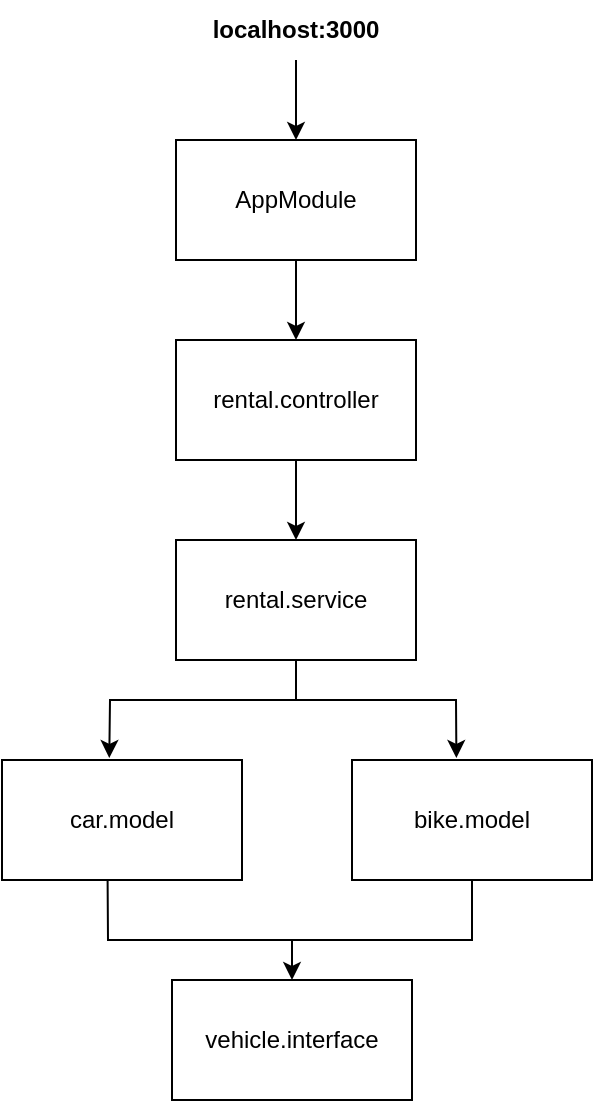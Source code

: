 <mxfile version="21.3.2" type="device">
  <diagram name="Page-1" id="jGU1oLOlpTaHm6FRcaB2">
    <mxGraphModel dx="1050" dy="581" grid="1" gridSize="10" guides="1" tooltips="1" connect="1" arrows="1" fold="1" page="1" pageScale="1" pageWidth="850" pageHeight="1100" math="0" shadow="0">
      <root>
        <mxCell id="0" />
        <mxCell id="1" parent="0" />
        <mxCell id="ZHOyQUik_aSdYhFszNrT-1" value="&lt;b&gt;localhost:3000&lt;/b&gt;" style="text;html=1;strokeColor=none;fillColor=none;align=center;verticalAlign=middle;whiteSpace=wrap;rounded=0;" vertex="1" parent="1">
          <mxGeometry x="395" y="70" width="60" height="30" as="geometry" />
        </mxCell>
        <mxCell id="ZHOyQUik_aSdYhFszNrT-2" value="AppModule" style="rounded=0;whiteSpace=wrap;html=1;" vertex="1" parent="1">
          <mxGeometry x="365" y="140" width="120" height="60" as="geometry" />
        </mxCell>
        <mxCell id="ZHOyQUik_aSdYhFszNrT-4" value="rental.controller" style="rounded=0;whiteSpace=wrap;html=1;" vertex="1" parent="1">
          <mxGeometry x="365" y="240" width="120" height="60" as="geometry" />
        </mxCell>
        <mxCell id="ZHOyQUik_aSdYhFszNrT-7" value="rental.service" style="rounded=0;whiteSpace=wrap;html=1;" vertex="1" parent="1">
          <mxGeometry x="365" y="340" width="120" height="60" as="geometry" />
        </mxCell>
        <mxCell id="ZHOyQUik_aSdYhFszNrT-8" value="car.model" style="rounded=0;whiteSpace=wrap;html=1;" vertex="1" parent="1">
          <mxGeometry x="278" y="450" width="120" height="60" as="geometry" />
        </mxCell>
        <mxCell id="ZHOyQUik_aSdYhFszNrT-9" value="bike.model" style="rounded=0;whiteSpace=wrap;html=1;" vertex="1" parent="1">
          <mxGeometry x="453" y="450" width="120" height="60" as="geometry" />
        </mxCell>
        <mxCell id="ZHOyQUik_aSdYhFszNrT-10" value="vehicle.interface" style="rounded=0;whiteSpace=wrap;html=1;" vertex="1" parent="1">
          <mxGeometry x="363" y="560" width="120" height="60" as="geometry" />
        </mxCell>
        <mxCell id="ZHOyQUik_aSdYhFszNrT-11" value="" style="endArrow=classic;html=1;rounded=0;exitX=0.5;exitY=1;exitDx=0;exitDy=0;entryX=0.5;entryY=0;entryDx=0;entryDy=0;" edge="1" parent="1" source="ZHOyQUik_aSdYhFszNrT-1" target="ZHOyQUik_aSdYhFszNrT-2">
          <mxGeometry width="50" height="50" relative="1" as="geometry">
            <mxPoint x="550" y="150" as="sourcePoint" />
            <mxPoint x="600" y="100" as="targetPoint" />
          </mxGeometry>
        </mxCell>
        <mxCell id="ZHOyQUik_aSdYhFszNrT-12" value="" style="endArrow=classic;html=1;rounded=0;exitX=0.5;exitY=1;exitDx=0;exitDy=0;entryX=0.5;entryY=0;entryDx=0;entryDy=0;" edge="1" parent="1" source="ZHOyQUik_aSdYhFszNrT-2" target="ZHOyQUik_aSdYhFszNrT-4">
          <mxGeometry width="50" height="50" relative="1" as="geometry">
            <mxPoint x="550" y="250" as="sourcePoint" />
            <mxPoint x="600" y="200" as="targetPoint" />
          </mxGeometry>
        </mxCell>
        <mxCell id="ZHOyQUik_aSdYhFszNrT-13" value="" style="endArrow=classic;html=1;rounded=0;exitX=0.5;exitY=1;exitDx=0;exitDy=0;entryX=0.5;entryY=0;entryDx=0;entryDy=0;" edge="1" parent="1" source="ZHOyQUik_aSdYhFszNrT-4" target="ZHOyQUik_aSdYhFszNrT-7">
          <mxGeometry width="50" height="50" relative="1" as="geometry">
            <mxPoint x="540" y="360" as="sourcePoint" />
            <mxPoint x="590" y="310" as="targetPoint" />
          </mxGeometry>
        </mxCell>
        <mxCell id="ZHOyQUik_aSdYhFszNrT-14" value="" style="endArrow=classic;html=1;rounded=0;exitX=0.5;exitY=1;exitDx=0;exitDy=0;entryX=0.447;entryY=-0.017;entryDx=0;entryDy=0;entryPerimeter=0;" edge="1" parent="1" source="ZHOyQUik_aSdYhFszNrT-7" target="ZHOyQUik_aSdYhFszNrT-8">
          <mxGeometry width="50" height="50" relative="1" as="geometry">
            <mxPoint x="520" y="430" as="sourcePoint" />
            <mxPoint x="570" y="380" as="targetPoint" />
            <Array as="points">
              <mxPoint x="425" y="420" />
              <mxPoint x="332" y="420" />
            </Array>
          </mxGeometry>
        </mxCell>
        <mxCell id="ZHOyQUik_aSdYhFszNrT-15" value="" style="endArrow=classic;html=1;rounded=0;entryX=0.435;entryY=-0.017;entryDx=0;entryDy=0;entryPerimeter=0;" edge="1" parent="1" target="ZHOyQUik_aSdYhFszNrT-9">
          <mxGeometry width="50" height="50" relative="1" as="geometry">
            <mxPoint x="420" y="420" as="sourcePoint" />
            <mxPoint x="640" y="390" as="targetPoint" />
            <Array as="points">
              <mxPoint x="505" y="420" />
            </Array>
          </mxGeometry>
        </mxCell>
        <mxCell id="ZHOyQUik_aSdYhFszNrT-16" value="" style="endArrow=classic;html=1;rounded=0;exitX=0.5;exitY=1;exitDx=0;exitDy=0;entryX=0.5;entryY=0;entryDx=0;entryDy=0;" edge="1" parent="1" source="ZHOyQUik_aSdYhFszNrT-9" target="ZHOyQUik_aSdYhFszNrT-10">
          <mxGeometry width="50" height="50" relative="1" as="geometry">
            <mxPoint x="540" y="600" as="sourcePoint" />
            <mxPoint x="590" y="550" as="targetPoint" />
            <Array as="points">
              <mxPoint x="513" y="540" />
              <mxPoint x="423" y="540" />
            </Array>
          </mxGeometry>
        </mxCell>
        <mxCell id="ZHOyQUik_aSdYhFszNrT-17" value="" style="endArrow=none;html=1;rounded=0;entryX=0.44;entryY=0.997;entryDx=0;entryDy=0;entryPerimeter=0;" edge="1" parent="1" target="ZHOyQUik_aSdYhFszNrT-8">
          <mxGeometry width="50" height="50" relative="1" as="geometry">
            <mxPoint x="430" y="540" as="sourcePoint" />
            <mxPoint x="310" y="550" as="targetPoint" />
            <Array as="points">
              <mxPoint x="331" y="540" />
            </Array>
          </mxGeometry>
        </mxCell>
      </root>
    </mxGraphModel>
  </diagram>
</mxfile>
